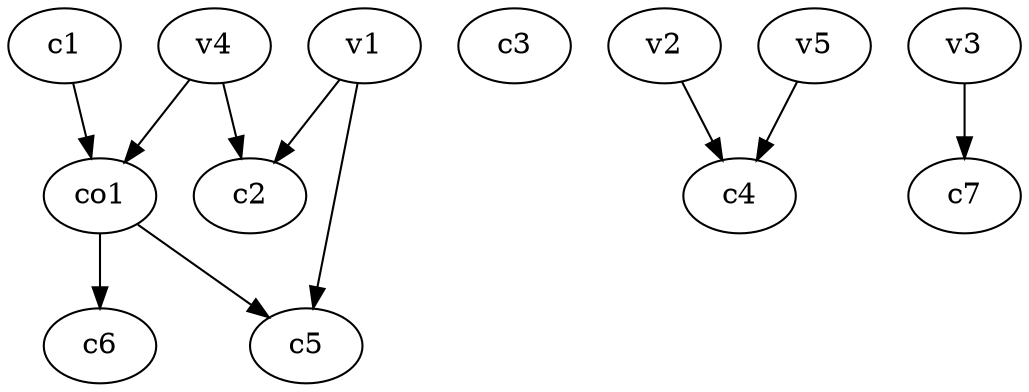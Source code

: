 strict digraph  {
c1;
c2;
c3;
c4;
c5;
c6;
c7;
v1;
v2;
v3;
v4;
v5;
co1;
c1 -> co1  [weight=1];
v1 -> c2  [weight=1];
v1 -> c5  [weight=1];
v2 -> c4  [weight=1];
v3 -> c7  [weight=1];
v4 -> c2  [weight=1];
v4 -> co1  [weight=1];
v5 -> c4  [weight=1];
co1 -> c6  [weight=1];
co1 -> c5  [weight=1];
}
